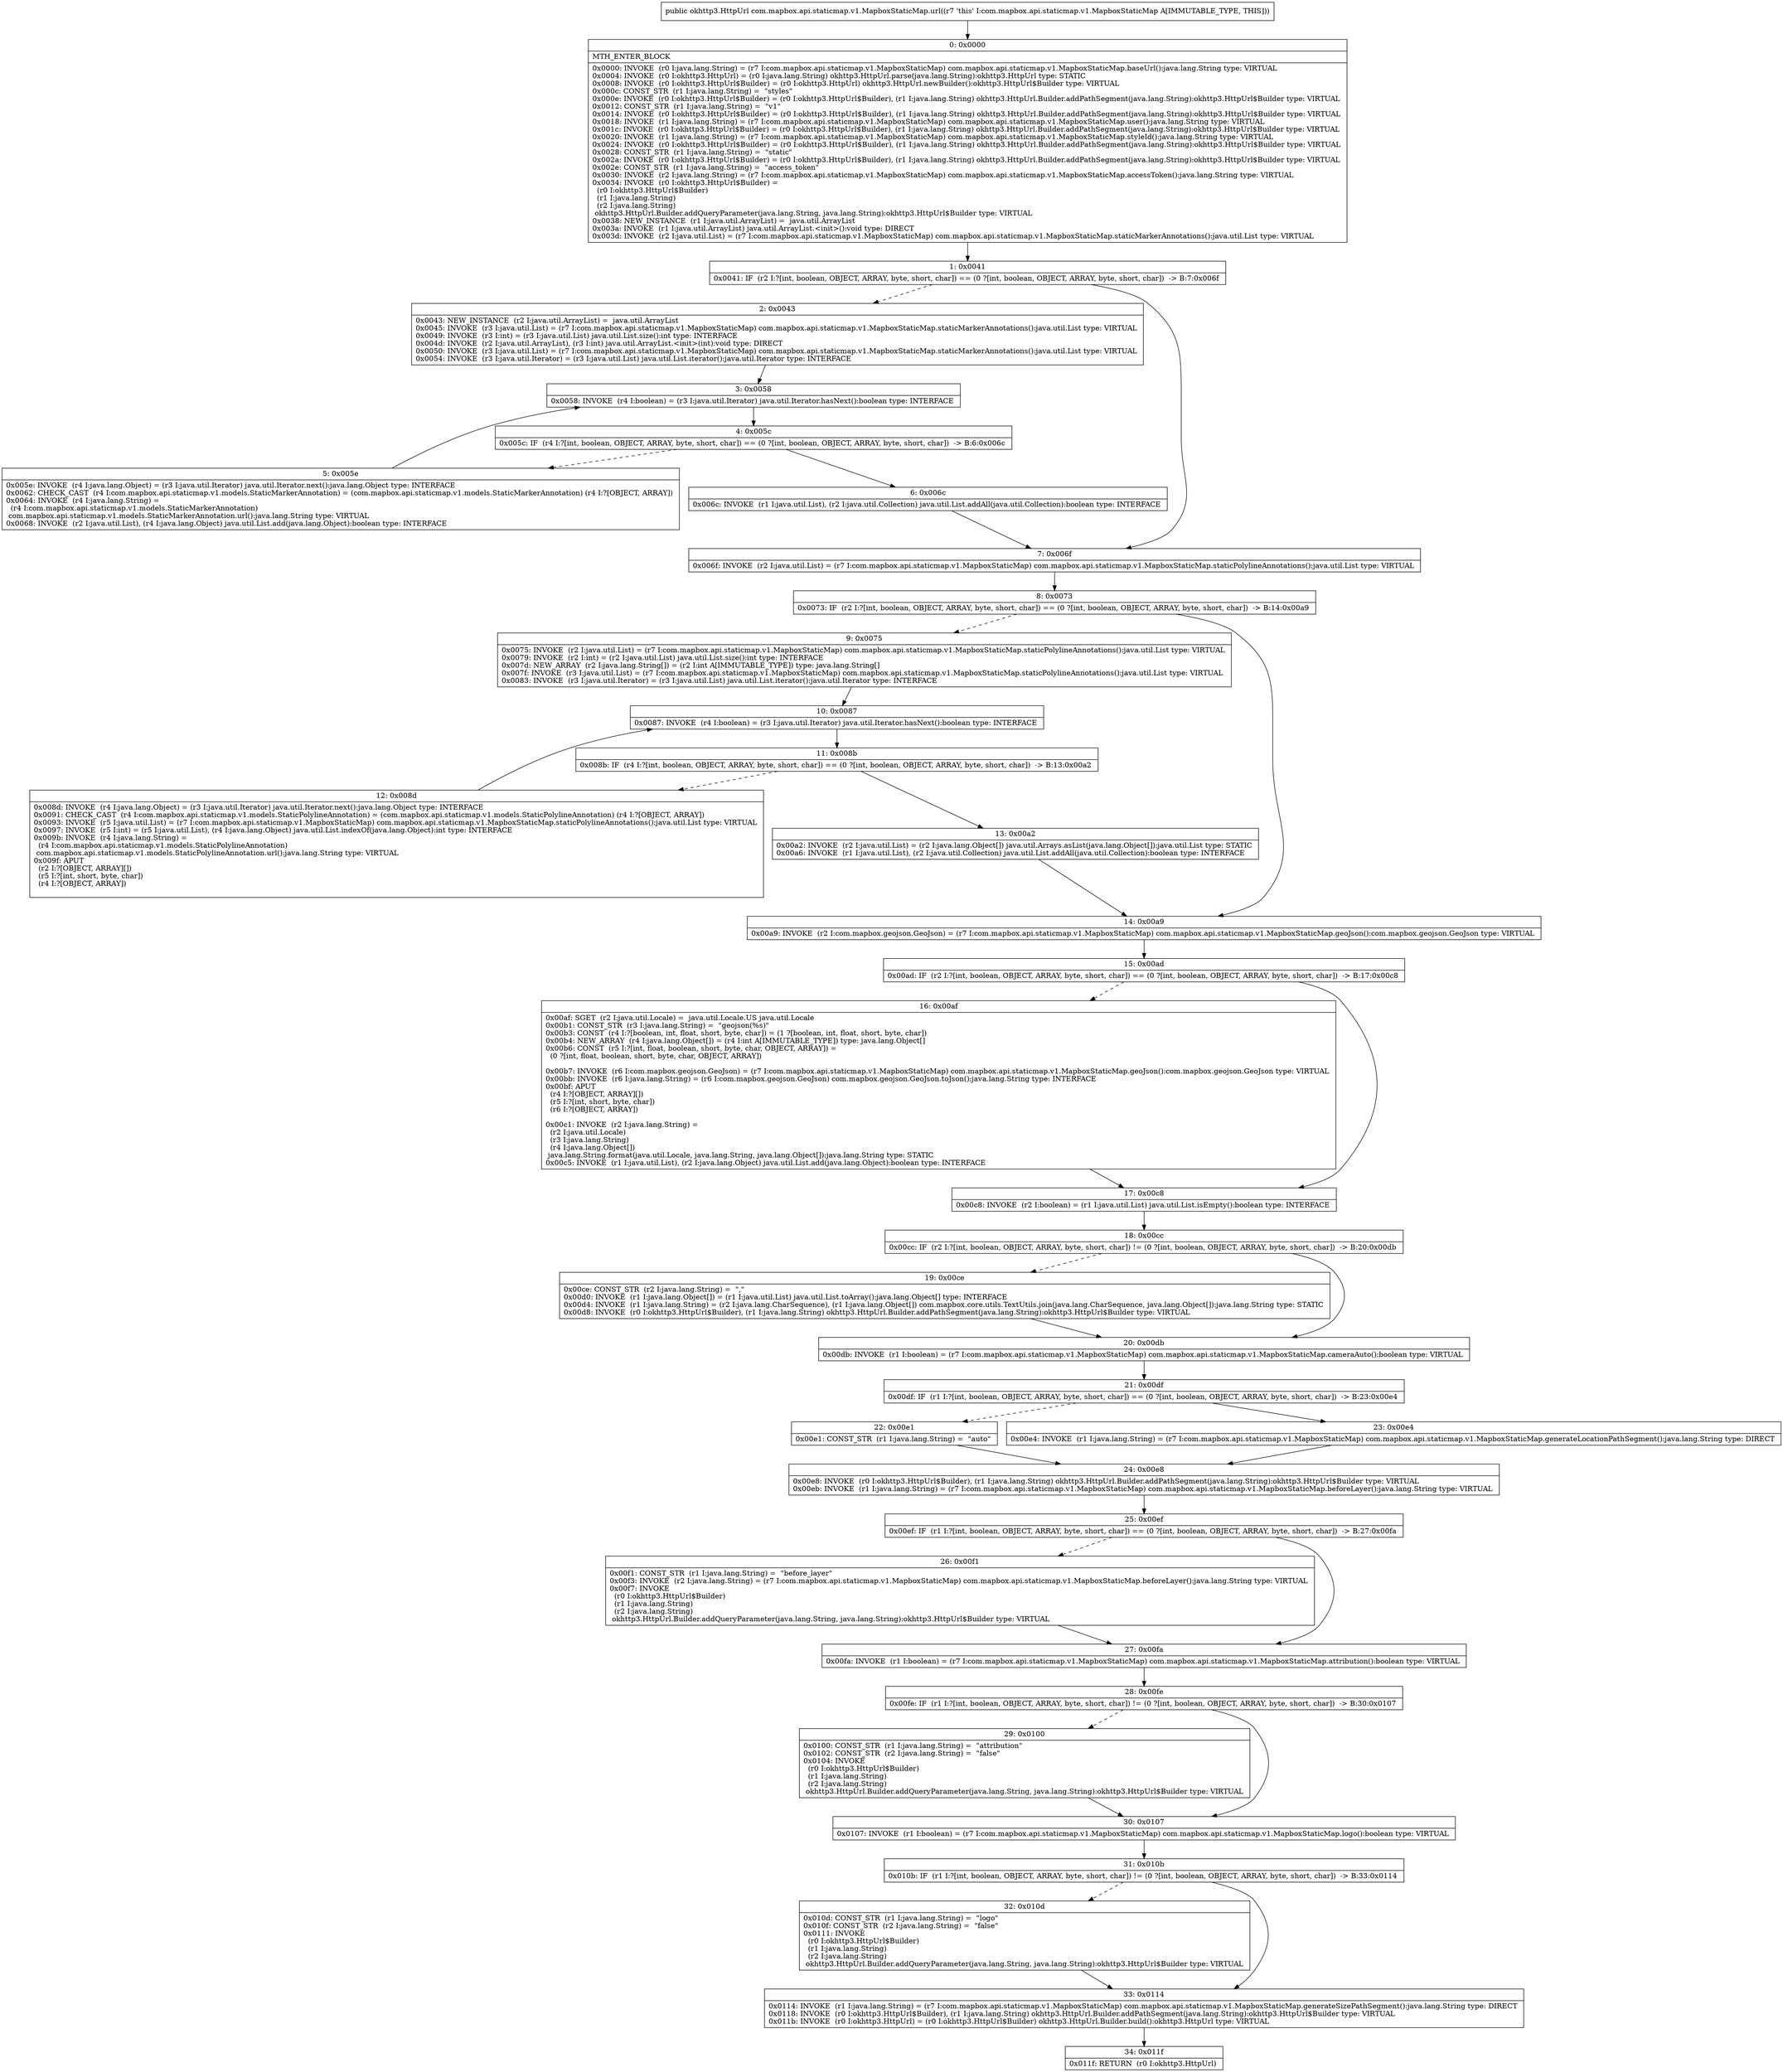 digraph "CFG forcom.mapbox.api.staticmap.v1.MapboxStaticMap.url()Lokhttp3\/HttpUrl;" {
Node_0 [shape=record,label="{0\:\ 0x0000|MTH_ENTER_BLOCK\l|0x0000: INVOKE  (r0 I:java.lang.String) = (r7 I:com.mapbox.api.staticmap.v1.MapboxStaticMap) com.mapbox.api.staticmap.v1.MapboxStaticMap.baseUrl():java.lang.String type: VIRTUAL \l0x0004: INVOKE  (r0 I:okhttp3.HttpUrl) = (r0 I:java.lang.String) okhttp3.HttpUrl.parse(java.lang.String):okhttp3.HttpUrl type: STATIC \l0x0008: INVOKE  (r0 I:okhttp3.HttpUrl$Builder) = (r0 I:okhttp3.HttpUrl) okhttp3.HttpUrl.newBuilder():okhttp3.HttpUrl$Builder type: VIRTUAL \l0x000c: CONST_STR  (r1 I:java.lang.String) =  \"styles\" \l0x000e: INVOKE  (r0 I:okhttp3.HttpUrl$Builder) = (r0 I:okhttp3.HttpUrl$Builder), (r1 I:java.lang.String) okhttp3.HttpUrl.Builder.addPathSegment(java.lang.String):okhttp3.HttpUrl$Builder type: VIRTUAL \l0x0012: CONST_STR  (r1 I:java.lang.String) =  \"v1\" \l0x0014: INVOKE  (r0 I:okhttp3.HttpUrl$Builder) = (r0 I:okhttp3.HttpUrl$Builder), (r1 I:java.lang.String) okhttp3.HttpUrl.Builder.addPathSegment(java.lang.String):okhttp3.HttpUrl$Builder type: VIRTUAL \l0x0018: INVOKE  (r1 I:java.lang.String) = (r7 I:com.mapbox.api.staticmap.v1.MapboxStaticMap) com.mapbox.api.staticmap.v1.MapboxStaticMap.user():java.lang.String type: VIRTUAL \l0x001c: INVOKE  (r0 I:okhttp3.HttpUrl$Builder) = (r0 I:okhttp3.HttpUrl$Builder), (r1 I:java.lang.String) okhttp3.HttpUrl.Builder.addPathSegment(java.lang.String):okhttp3.HttpUrl$Builder type: VIRTUAL \l0x0020: INVOKE  (r1 I:java.lang.String) = (r7 I:com.mapbox.api.staticmap.v1.MapboxStaticMap) com.mapbox.api.staticmap.v1.MapboxStaticMap.styleId():java.lang.String type: VIRTUAL \l0x0024: INVOKE  (r0 I:okhttp3.HttpUrl$Builder) = (r0 I:okhttp3.HttpUrl$Builder), (r1 I:java.lang.String) okhttp3.HttpUrl.Builder.addPathSegment(java.lang.String):okhttp3.HttpUrl$Builder type: VIRTUAL \l0x0028: CONST_STR  (r1 I:java.lang.String) =  \"static\" \l0x002a: INVOKE  (r0 I:okhttp3.HttpUrl$Builder) = (r0 I:okhttp3.HttpUrl$Builder), (r1 I:java.lang.String) okhttp3.HttpUrl.Builder.addPathSegment(java.lang.String):okhttp3.HttpUrl$Builder type: VIRTUAL \l0x002e: CONST_STR  (r1 I:java.lang.String) =  \"access_token\" \l0x0030: INVOKE  (r2 I:java.lang.String) = (r7 I:com.mapbox.api.staticmap.v1.MapboxStaticMap) com.mapbox.api.staticmap.v1.MapboxStaticMap.accessToken():java.lang.String type: VIRTUAL \l0x0034: INVOKE  (r0 I:okhttp3.HttpUrl$Builder) = \l  (r0 I:okhttp3.HttpUrl$Builder)\l  (r1 I:java.lang.String)\l  (r2 I:java.lang.String)\l okhttp3.HttpUrl.Builder.addQueryParameter(java.lang.String, java.lang.String):okhttp3.HttpUrl$Builder type: VIRTUAL \l0x0038: NEW_INSTANCE  (r1 I:java.util.ArrayList) =  java.util.ArrayList \l0x003a: INVOKE  (r1 I:java.util.ArrayList) java.util.ArrayList.\<init\>():void type: DIRECT \l0x003d: INVOKE  (r2 I:java.util.List) = (r7 I:com.mapbox.api.staticmap.v1.MapboxStaticMap) com.mapbox.api.staticmap.v1.MapboxStaticMap.staticMarkerAnnotations():java.util.List type: VIRTUAL \l}"];
Node_1 [shape=record,label="{1\:\ 0x0041|0x0041: IF  (r2 I:?[int, boolean, OBJECT, ARRAY, byte, short, char]) == (0 ?[int, boolean, OBJECT, ARRAY, byte, short, char])  \-\> B:7:0x006f \l}"];
Node_2 [shape=record,label="{2\:\ 0x0043|0x0043: NEW_INSTANCE  (r2 I:java.util.ArrayList) =  java.util.ArrayList \l0x0045: INVOKE  (r3 I:java.util.List) = (r7 I:com.mapbox.api.staticmap.v1.MapboxStaticMap) com.mapbox.api.staticmap.v1.MapboxStaticMap.staticMarkerAnnotations():java.util.List type: VIRTUAL \l0x0049: INVOKE  (r3 I:int) = (r3 I:java.util.List) java.util.List.size():int type: INTERFACE \l0x004d: INVOKE  (r2 I:java.util.ArrayList), (r3 I:int) java.util.ArrayList.\<init\>(int):void type: DIRECT \l0x0050: INVOKE  (r3 I:java.util.List) = (r7 I:com.mapbox.api.staticmap.v1.MapboxStaticMap) com.mapbox.api.staticmap.v1.MapboxStaticMap.staticMarkerAnnotations():java.util.List type: VIRTUAL \l0x0054: INVOKE  (r3 I:java.util.Iterator) = (r3 I:java.util.List) java.util.List.iterator():java.util.Iterator type: INTERFACE \l}"];
Node_3 [shape=record,label="{3\:\ 0x0058|0x0058: INVOKE  (r4 I:boolean) = (r3 I:java.util.Iterator) java.util.Iterator.hasNext():boolean type: INTERFACE \l}"];
Node_4 [shape=record,label="{4\:\ 0x005c|0x005c: IF  (r4 I:?[int, boolean, OBJECT, ARRAY, byte, short, char]) == (0 ?[int, boolean, OBJECT, ARRAY, byte, short, char])  \-\> B:6:0x006c \l}"];
Node_5 [shape=record,label="{5\:\ 0x005e|0x005e: INVOKE  (r4 I:java.lang.Object) = (r3 I:java.util.Iterator) java.util.Iterator.next():java.lang.Object type: INTERFACE \l0x0062: CHECK_CAST  (r4 I:com.mapbox.api.staticmap.v1.models.StaticMarkerAnnotation) = (com.mapbox.api.staticmap.v1.models.StaticMarkerAnnotation) (r4 I:?[OBJECT, ARRAY]) \l0x0064: INVOKE  (r4 I:java.lang.String) = \l  (r4 I:com.mapbox.api.staticmap.v1.models.StaticMarkerAnnotation)\l com.mapbox.api.staticmap.v1.models.StaticMarkerAnnotation.url():java.lang.String type: VIRTUAL \l0x0068: INVOKE  (r2 I:java.util.List), (r4 I:java.lang.Object) java.util.List.add(java.lang.Object):boolean type: INTERFACE \l}"];
Node_6 [shape=record,label="{6\:\ 0x006c|0x006c: INVOKE  (r1 I:java.util.List), (r2 I:java.util.Collection) java.util.List.addAll(java.util.Collection):boolean type: INTERFACE \l}"];
Node_7 [shape=record,label="{7\:\ 0x006f|0x006f: INVOKE  (r2 I:java.util.List) = (r7 I:com.mapbox.api.staticmap.v1.MapboxStaticMap) com.mapbox.api.staticmap.v1.MapboxStaticMap.staticPolylineAnnotations():java.util.List type: VIRTUAL \l}"];
Node_8 [shape=record,label="{8\:\ 0x0073|0x0073: IF  (r2 I:?[int, boolean, OBJECT, ARRAY, byte, short, char]) == (0 ?[int, boolean, OBJECT, ARRAY, byte, short, char])  \-\> B:14:0x00a9 \l}"];
Node_9 [shape=record,label="{9\:\ 0x0075|0x0075: INVOKE  (r2 I:java.util.List) = (r7 I:com.mapbox.api.staticmap.v1.MapboxStaticMap) com.mapbox.api.staticmap.v1.MapboxStaticMap.staticPolylineAnnotations():java.util.List type: VIRTUAL \l0x0079: INVOKE  (r2 I:int) = (r2 I:java.util.List) java.util.List.size():int type: INTERFACE \l0x007d: NEW_ARRAY  (r2 I:java.lang.String[]) = (r2 I:int A[IMMUTABLE_TYPE]) type: java.lang.String[] \l0x007f: INVOKE  (r3 I:java.util.List) = (r7 I:com.mapbox.api.staticmap.v1.MapboxStaticMap) com.mapbox.api.staticmap.v1.MapboxStaticMap.staticPolylineAnnotations():java.util.List type: VIRTUAL \l0x0083: INVOKE  (r3 I:java.util.Iterator) = (r3 I:java.util.List) java.util.List.iterator():java.util.Iterator type: INTERFACE \l}"];
Node_10 [shape=record,label="{10\:\ 0x0087|0x0087: INVOKE  (r4 I:boolean) = (r3 I:java.util.Iterator) java.util.Iterator.hasNext():boolean type: INTERFACE \l}"];
Node_11 [shape=record,label="{11\:\ 0x008b|0x008b: IF  (r4 I:?[int, boolean, OBJECT, ARRAY, byte, short, char]) == (0 ?[int, boolean, OBJECT, ARRAY, byte, short, char])  \-\> B:13:0x00a2 \l}"];
Node_12 [shape=record,label="{12\:\ 0x008d|0x008d: INVOKE  (r4 I:java.lang.Object) = (r3 I:java.util.Iterator) java.util.Iterator.next():java.lang.Object type: INTERFACE \l0x0091: CHECK_CAST  (r4 I:com.mapbox.api.staticmap.v1.models.StaticPolylineAnnotation) = (com.mapbox.api.staticmap.v1.models.StaticPolylineAnnotation) (r4 I:?[OBJECT, ARRAY]) \l0x0093: INVOKE  (r5 I:java.util.List) = (r7 I:com.mapbox.api.staticmap.v1.MapboxStaticMap) com.mapbox.api.staticmap.v1.MapboxStaticMap.staticPolylineAnnotations():java.util.List type: VIRTUAL \l0x0097: INVOKE  (r5 I:int) = (r5 I:java.util.List), (r4 I:java.lang.Object) java.util.List.indexOf(java.lang.Object):int type: INTERFACE \l0x009b: INVOKE  (r4 I:java.lang.String) = \l  (r4 I:com.mapbox.api.staticmap.v1.models.StaticPolylineAnnotation)\l com.mapbox.api.staticmap.v1.models.StaticPolylineAnnotation.url():java.lang.String type: VIRTUAL \l0x009f: APUT  \l  (r2 I:?[OBJECT, ARRAY][])\l  (r5 I:?[int, short, byte, char])\l  (r4 I:?[OBJECT, ARRAY])\l \l}"];
Node_13 [shape=record,label="{13\:\ 0x00a2|0x00a2: INVOKE  (r2 I:java.util.List) = (r2 I:java.lang.Object[]) java.util.Arrays.asList(java.lang.Object[]):java.util.List type: STATIC \l0x00a6: INVOKE  (r1 I:java.util.List), (r2 I:java.util.Collection) java.util.List.addAll(java.util.Collection):boolean type: INTERFACE \l}"];
Node_14 [shape=record,label="{14\:\ 0x00a9|0x00a9: INVOKE  (r2 I:com.mapbox.geojson.GeoJson) = (r7 I:com.mapbox.api.staticmap.v1.MapboxStaticMap) com.mapbox.api.staticmap.v1.MapboxStaticMap.geoJson():com.mapbox.geojson.GeoJson type: VIRTUAL \l}"];
Node_15 [shape=record,label="{15\:\ 0x00ad|0x00ad: IF  (r2 I:?[int, boolean, OBJECT, ARRAY, byte, short, char]) == (0 ?[int, boolean, OBJECT, ARRAY, byte, short, char])  \-\> B:17:0x00c8 \l}"];
Node_16 [shape=record,label="{16\:\ 0x00af|0x00af: SGET  (r2 I:java.util.Locale) =  java.util.Locale.US java.util.Locale \l0x00b1: CONST_STR  (r3 I:java.lang.String) =  \"geojson(%s)\" \l0x00b3: CONST  (r4 I:?[boolean, int, float, short, byte, char]) = (1 ?[boolean, int, float, short, byte, char]) \l0x00b4: NEW_ARRAY  (r4 I:java.lang.Object[]) = (r4 I:int A[IMMUTABLE_TYPE]) type: java.lang.Object[] \l0x00b6: CONST  (r5 I:?[int, float, boolean, short, byte, char, OBJECT, ARRAY]) = \l  (0 ?[int, float, boolean, short, byte, char, OBJECT, ARRAY])\l \l0x00b7: INVOKE  (r6 I:com.mapbox.geojson.GeoJson) = (r7 I:com.mapbox.api.staticmap.v1.MapboxStaticMap) com.mapbox.api.staticmap.v1.MapboxStaticMap.geoJson():com.mapbox.geojson.GeoJson type: VIRTUAL \l0x00bb: INVOKE  (r6 I:java.lang.String) = (r6 I:com.mapbox.geojson.GeoJson) com.mapbox.geojson.GeoJson.toJson():java.lang.String type: INTERFACE \l0x00bf: APUT  \l  (r4 I:?[OBJECT, ARRAY][])\l  (r5 I:?[int, short, byte, char])\l  (r6 I:?[OBJECT, ARRAY])\l \l0x00c1: INVOKE  (r2 I:java.lang.String) = \l  (r2 I:java.util.Locale)\l  (r3 I:java.lang.String)\l  (r4 I:java.lang.Object[])\l java.lang.String.format(java.util.Locale, java.lang.String, java.lang.Object[]):java.lang.String type: STATIC \l0x00c5: INVOKE  (r1 I:java.util.List), (r2 I:java.lang.Object) java.util.List.add(java.lang.Object):boolean type: INTERFACE \l}"];
Node_17 [shape=record,label="{17\:\ 0x00c8|0x00c8: INVOKE  (r2 I:boolean) = (r1 I:java.util.List) java.util.List.isEmpty():boolean type: INTERFACE \l}"];
Node_18 [shape=record,label="{18\:\ 0x00cc|0x00cc: IF  (r2 I:?[int, boolean, OBJECT, ARRAY, byte, short, char]) != (0 ?[int, boolean, OBJECT, ARRAY, byte, short, char])  \-\> B:20:0x00db \l}"];
Node_19 [shape=record,label="{19\:\ 0x00ce|0x00ce: CONST_STR  (r2 I:java.lang.String) =  \",\" \l0x00d0: INVOKE  (r1 I:java.lang.Object[]) = (r1 I:java.util.List) java.util.List.toArray():java.lang.Object[] type: INTERFACE \l0x00d4: INVOKE  (r1 I:java.lang.String) = (r2 I:java.lang.CharSequence), (r1 I:java.lang.Object[]) com.mapbox.core.utils.TextUtils.join(java.lang.CharSequence, java.lang.Object[]):java.lang.String type: STATIC \l0x00d8: INVOKE  (r0 I:okhttp3.HttpUrl$Builder), (r1 I:java.lang.String) okhttp3.HttpUrl.Builder.addPathSegment(java.lang.String):okhttp3.HttpUrl$Builder type: VIRTUAL \l}"];
Node_20 [shape=record,label="{20\:\ 0x00db|0x00db: INVOKE  (r1 I:boolean) = (r7 I:com.mapbox.api.staticmap.v1.MapboxStaticMap) com.mapbox.api.staticmap.v1.MapboxStaticMap.cameraAuto():boolean type: VIRTUAL \l}"];
Node_21 [shape=record,label="{21\:\ 0x00df|0x00df: IF  (r1 I:?[int, boolean, OBJECT, ARRAY, byte, short, char]) == (0 ?[int, boolean, OBJECT, ARRAY, byte, short, char])  \-\> B:23:0x00e4 \l}"];
Node_22 [shape=record,label="{22\:\ 0x00e1|0x00e1: CONST_STR  (r1 I:java.lang.String) =  \"auto\" \l}"];
Node_23 [shape=record,label="{23\:\ 0x00e4|0x00e4: INVOKE  (r1 I:java.lang.String) = (r7 I:com.mapbox.api.staticmap.v1.MapboxStaticMap) com.mapbox.api.staticmap.v1.MapboxStaticMap.generateLocationPathSegment():java.lang.String type: DIRECT \l}"];
Node_24 [shape=record,label="{24\:\ 0x00e8|0x00e8: INVOKE  (r0 I:okhttp3.HttpUrl$Builder), (r1 I:java.lang.String) okhttp3.HttpUrl.Builder.addPathSegment(java.lang.String):okhttp3.HttpUrl$Builder type: VIRTUAL \l0x00eb: INVOKE  (r1 I:java.lang.String) = (r7 I:com.mapbox.api.staticmap.v1.MapboxStaticMap) com.mapbox.api.staticmap.v1.MapboxStaticMap.beforeLayer():java.lang.String type: VIRTUAL \l}"];
Node_25 [shape=record,label="{25\:\ 0x00ef|0x00ef: IF  (r1 I:?[int, boolean, OBJECT, ARRAY, byte, short, char]) == (0 ?[int, boolean, OBJECT, ARRAY, byte, short, char])  \-\> B:27:0x00fa \l}"];
Node_26 [shape=record,label="{26\:\ 0x00f1|0x00f1: CONST_STR  (r1 I:java.lang.String) =  \"before_layer\" \l0x00f3: INVOKE  (r2 I:java.lang.String) = (r7 I:com.mapbox.api.staticmap.v1.MapboxStaticMap) com.mapbox.api.staticmap.v1.MapboxStaticMap.beforeLayer():java.lang.String type: VIRTUAL \l0x00f7: INVOKE  \l  (r0 I:okhttp3.HttpUrl$Builder)\l  (r1 I:java.lang.String)\l  (r2 I:java.lang.String)\l okhttp3.HttpUrl.Builder.addQueryParameter(java.lang.String, java.lang.String):okhttp3.HttpUrl$Builder type: VIRTUAL \l}"];
Node_27 [shape=record,label="{27\:\ 0x00fa|0x00fa: INVOKE  (r1 I:boolean) = (r7 I:com.mapbox.api.staticmap.v1.MapboxStaticMap) com.mapbox.api.staticmap.v1.MapboxStaticMap.attribution():boolean type: VIRTUAL \l}"];
Node_28 [shape=record,label="{28\:\ 0x00fe|0x00fe: IF  (r1 I:?[int, boolean, OBJECT, ARRAY, byte, short, char]) != (0 ?[int, boolean, OBJECT, ARRAY, byte, short, char])  \-\> B:30:0x0107 \l}"];
Node_29 [shape=record,label="{29\:\ 0x0100|0x0100: CONST_STR  (r1 I:java.lang.String) =  \"attribution\" \l0x0102: CONST_STR  (r2 I:java.lang.String) =  \"false\" \l0x0104: INVOKE  \l  (r0 I:okhttp3.HttpUrl$Builder)\l  (r1 I:java.lang.String)\l  (r2 I:java.lang.String)\l okhttp3.HttpUrl.Builder.addQueryParameter(java.lang.String, java.lang.String):okhttp3.HttpUrl$Builder type: VIRTUAL \l}"];
Node_30 [shape=record,label="{30\:\ 0x0107|0x0107: INVOKE  (r1 I:boolean) = (r7 I:com.mapbox.api.staticmap.v1.MapboxStaticMap) com.mapbox.api.staticmap.v1.MapboxStaticMap.logo():boolean type: VIRTUAL \l}"];
Node_31 [shape=record,label="{31\:\ 0x010b|0x010b: IF  (r1 I:?[int, boolean, OBJECT, ARRAY, byte, short, char]) != (0 ?[int, boolean, OBJECT, ARRAY, byte, short, char])  \-\> B:33:0x0114 \l}"];
Node_32 [shape=record,label="{32\:\ 0x010d|0x010d: CONST_STR  (r1 I:java.lang.String) =  \"logo\" \l0x010f: CONST_STR  (r2 I:java.lang.String) =  \"false\" \l0x0111: INVOKE  \l  (r0 I:okhttp3.HttpUrl$Builder)\l  (r1 I:java.lang.String)\l  (r2 I:java.lang.String)\l okhttp3.HttpUrl.Builder.addQueryParameter(java.lang.String, java.lang.String):okhttp3.HttpUrl$Builder type: VIRTUAL \l}"];
Node_33 [shape=record,label="{33\:\ 0x0114|0x0114: INVOKE  (r1 I:java.lang.String) = (r7 I:com.mapbox.api.staticmap.v1.MapboxStaticMap) com.mapbox.api.staticmap.v1.MapboxStaticMap.generateSizePathSegment():java.lang.String type: DIRECT \l0x0118: INVOKE  (r0 I:okhttp3.HttpUrl$Builder), (r1 I:java.lang.String) okhttp3.HttpUrl.Builder.addPathSegment(java.lang.String):okhttp3.HttpUrl$Builder type: VIRTUAL \l0x011b: INVOKE  (r0 I:okhttp3.HttpUrl) = (r0 I:okhttp3.HttpUrl$Builder) okhttp3.HttpUrl.Builder.build():okhttp3.HttpUrl type: VIRTUAL \l}"];
Node_34 [shape=record,label="{34\:\ 0x011f|0x011f: RETURN  (r0 I:okhttp3.HttpUrl) \l}"];
MethodNode[shape=record,label="{public okhttp3.HttpUrl com.mapbox.api.staticmap.v1.MapboxStaticMap.url((r7 'this' I:com.mapbox.api.staticmap.v1.MapboxStaticMap A[IMMUTABLE_TYPE, THIS])) }"];
MethodNode -> Node_0;
Node_0 -> Node_1;
Node_1 -> Node_2[style=dashed];
Node_1 -> Node_7;
Node_2 -> Node_3;
Node_3 -> Node_4;
Node_4 -> Node_5[style=dashed];
Node_4 -> Node_6;
Node_5 -> Node_3;
Node_6 -> Node_7;
Node_7 -> Node_8;
Node_8 -> Node_9[style=dashed];
Node_8 -> Node_14;
Node_9 -> Node_10;
Node_10 -> Node_11;
Node_11 -> Node_12[style=dashed];
Node_11 -> Node_13;
Node_12 -> Node_10;
Node_13 -> Node_14;
Node_14 -> Node_15;
Node_15 -> Node_16[style=dashed];
Node_15 -> Node_17;
Node_16 -> Node_17;
Node_17 -> Node_18;
Node_18 -> Node_19[style=dashed];
Node_18 -> Node_20;
Node_19 -> Node_20;
Node_20 -> Node_21;
Node_21 -> Node_22[style=dashed];
Node_21 -> Node_23;
Node_22 -> Node_24;
Node_23 -> Node_24;
Node_24 -> Node_25;
Node_25 -> Node_26[style=dashed];
Node_25 -> Node_27;
Node_26 -> Node_27;
Node_27 -> Node_28;
Node_28 -> Node_29[style=dashed];
Node_28 -> Node_30;
Node_29 -> Node_30;
Node_30 -> Node_31;
Node_31 -> Node_32[style=dashed];
Node_31 -> Node_33;
Node_32 -> Node_33;
Node_33 -> Node_34;
}

